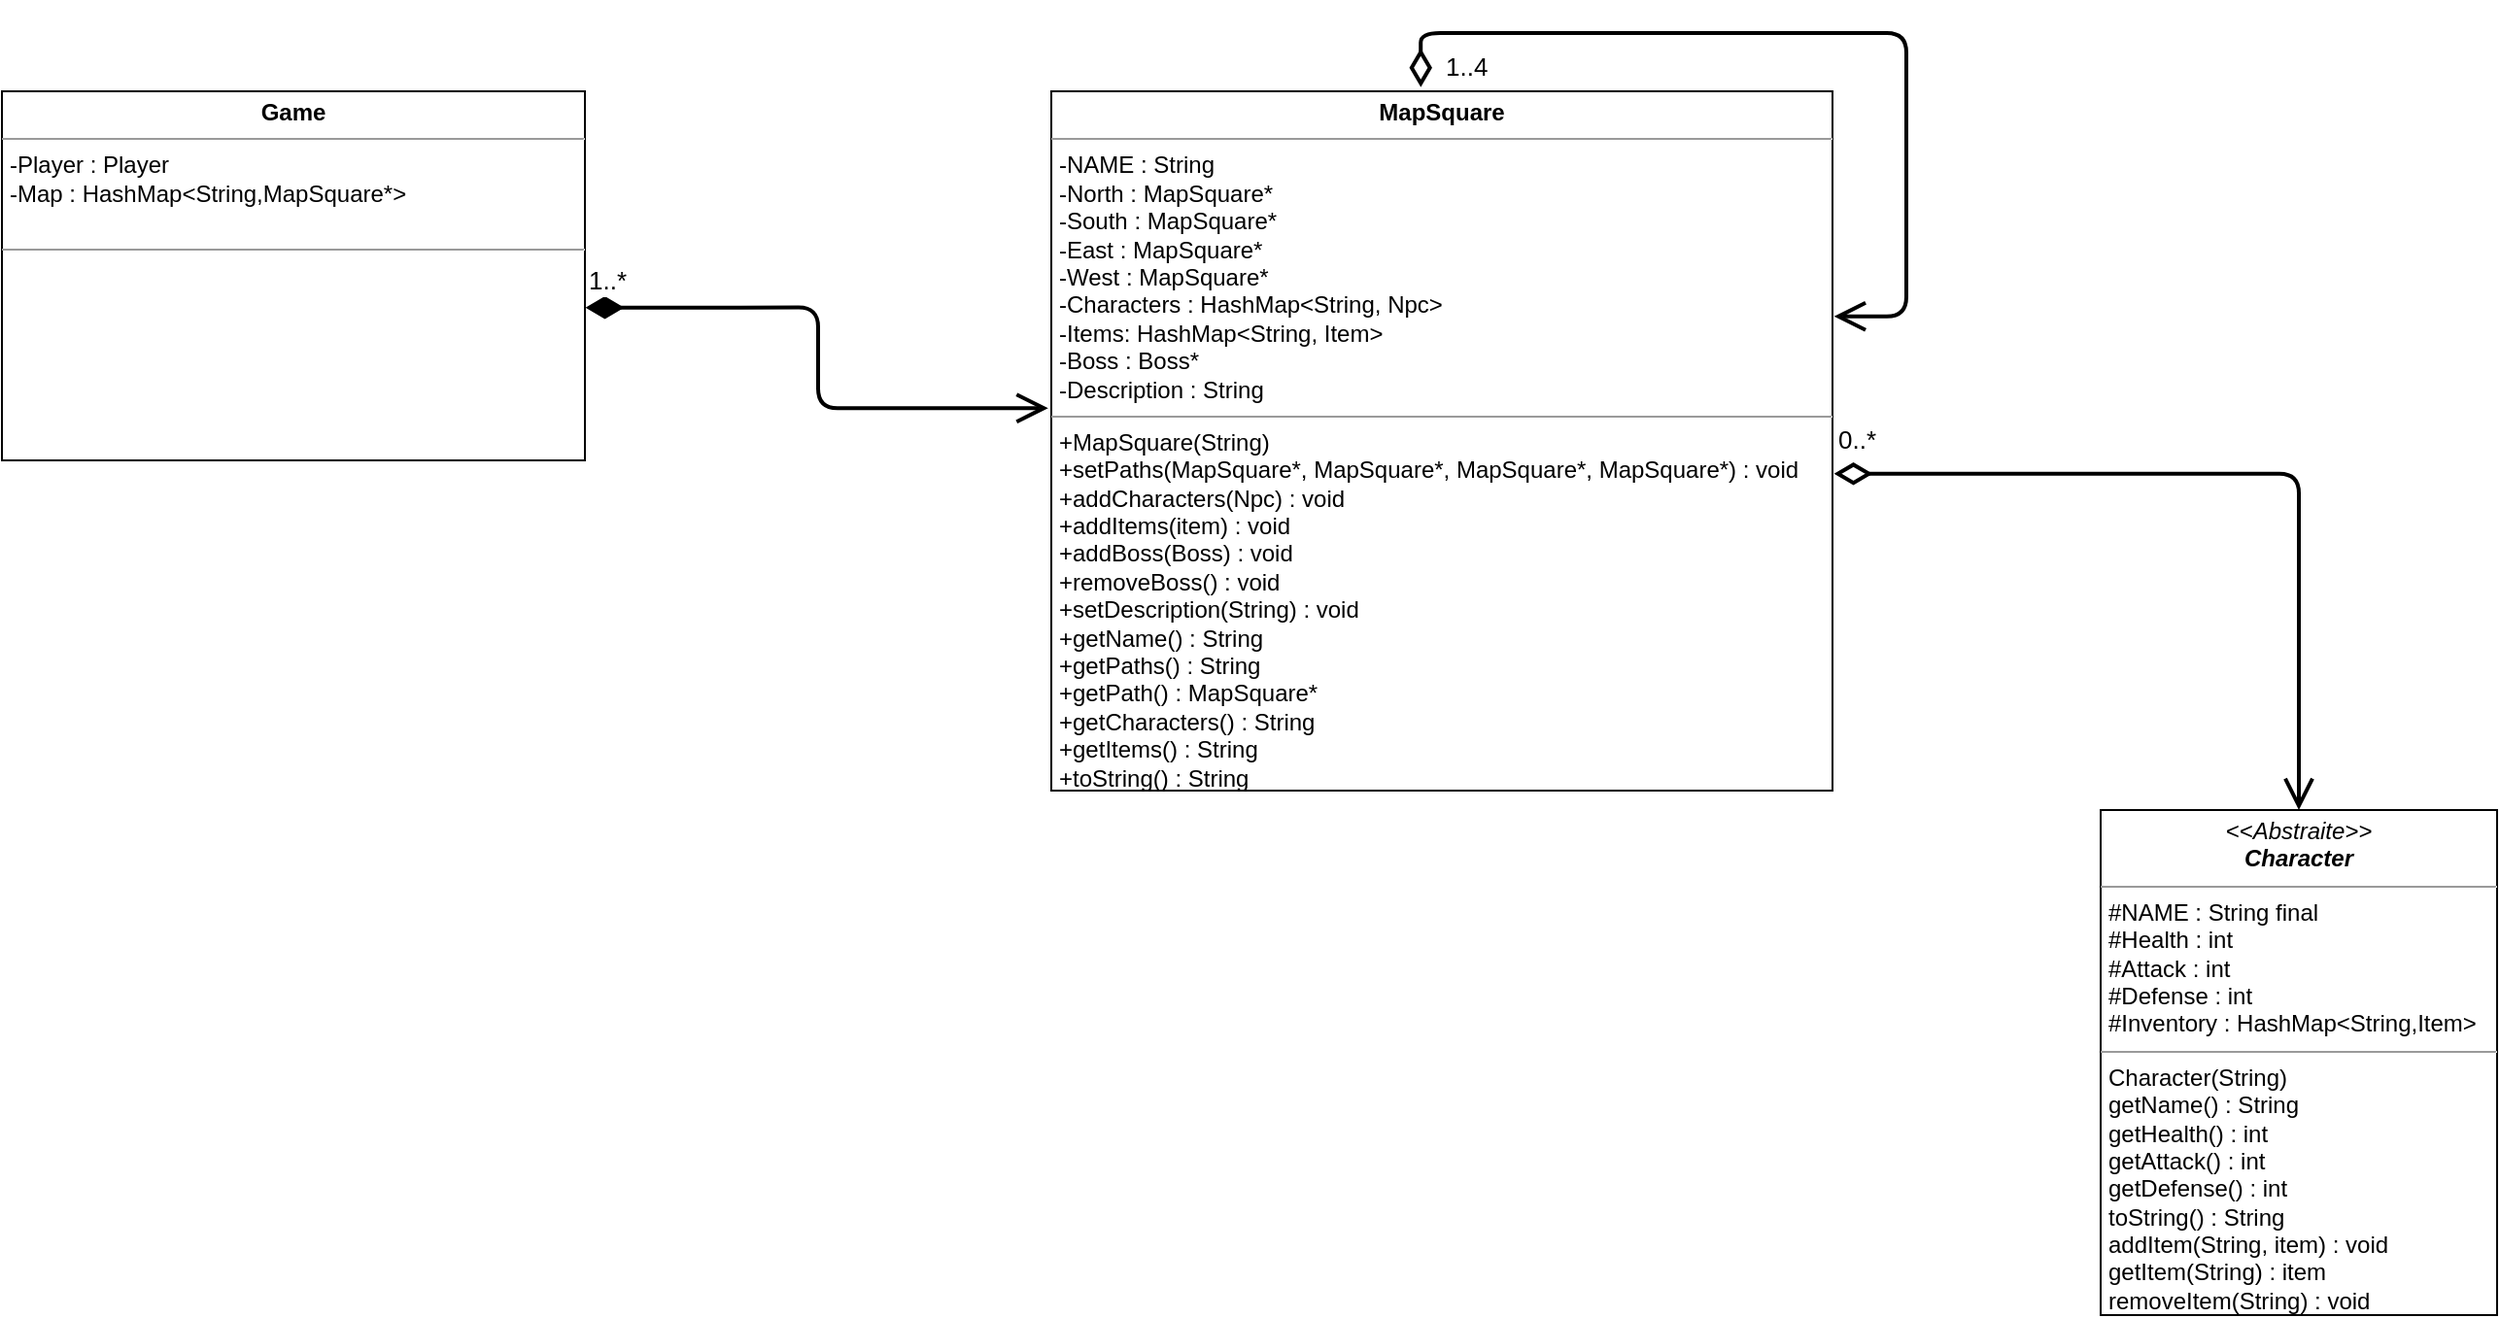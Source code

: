 <mxfile version="13.9.9" type="device"><diagram id="C5RBs43oDa-KdzZeNtuy" name="Page-1"><mxGraphModel dx="2062" dy="1122" grid="1" gridSize="10" guides="1" tooltips="1" connect="1" arrows="1" fold="1" page="1" pageScale="1" pageWidth="3300" pageHeight="2339" math="0" shadow="0"><root><mxCell id="WIyWlLk6GJQsqaUBKTNV-0"/><mxCell id="WIyWlLk6GJQsqaUBKTNV-1" parent="WIyWlLk6GJQsqaUBKTNV-0"/><mxCell id="A6Jz4D9bWlChs_IORpMq-13" value="&lt;p style=&quot;margin: 0px ; margin-top: 4px ; text-align: center&quot;&gt;&lt;i&gt;&amp;lt;&amp;lt;Abstraite&amp;gt;&amp;gt;&lt;/i&gt;&lt;br&gt;&lt;b&gt;&lt;i&gt;Character&lt;/i&gt;&lt;/b&gt;&lt;/p&gt;&lt;hr size=&quot;1&quot;&gt;&lt;p style=&quot;margin: 0px ; margin-left: 4px&quot;&gt;#NAME : String final&amp;nbsp;&lt;/p&gt;&lt;p style=&quot;margin: 0px ; margin-left: 4px&quot;&gt;#Health : int&lt;br&gt;#Attack : int&lt;/p&gt;&lt;p style=&quot;margin: 0px ; margin-left: 4px&quot;&gt;#Defense : int&lt;/p&gt;&lt;p style=&quot;margin: 0px ; margin-left: 4px&quot;&gt;#Inventory : HashMap&amp;lt;String,Item&amp;gt;&lt;/p&gt;&lt;hr size=&quot;1&quot;&gt;&lt;p style=&quot;margin: 0px ; margin-left: 4px&quot;&gt;Character(String)&lt;br&gt;getName() : String&lt;/p&gt;&lt;p style=&quot;margin: 0px ; margin-left: 4px&quot;&gt;getHealth() : int&lt;/p&gt;&lt;p style=&quot;margin: 0px ; margin-left: 4px&quot;&gt;getAttack() : int&lt;/p&gt;&lt;p style=&quot;margin: 0px ; margin-left: 4px&quot;&gt;getDefense() : int&lt;/p&gt;&lt;p style=&quot;margin: 0px ; margin-left: 4px&quot;&gt;toString() : String&lt;/p&gt;&lt;p style=&quot;margin: 0px ; margin-left: 4px&quot;&gt;addItem(String, item) : void&lt;/p&gt;&lt;p style=&quot;margin: 0px ; margin-left: 4px&quot;&gt;getItem(String) : item&lt;/p&gt;&lt;p style=&quot;margin: 0px ; margin-left: 4px&quot;&gt;removeItem(String) : void&lt;/p&gt;" style="verticalAlign=top;align=left;overflow=fill;fontSize=12;fontFamily=Helvetica;html=1;" parent="WIyWlLk6GJQsqaUBKTNV-1" vertex="1"><mxGeometry x="1390" y="500" width="204" height="260" as="geometry"/></mxCell><mxCell id="A6Jz4D9bWlChs_IORpMq-14" value="&lt;p style=&quot;margin: 0px ; margin-top: 4px ; text-align: center&quot;&gt;&lt;b&gt;MapSquare&lt;/b&gt;&lt;/p&gt;&lt;hr size=&quot;1&quot;&gt;&lt;p style=&quot;margin: 0px ; margin-left: 4px&quot;&gt;-NAME : String&lt;/p&gt;&lt;p style=&quot;margin: 0px ; margin-left: 4px&quot;&gt;-North : MapSquare*&lt;/p&gt;&lt;p style=&quot;margin: 0px ; margin-left: 4px&quot;&gt;-South : MapSquare*&lt;/p&gt;&lt;p style=&quot;margin: 0px ; margin-left: 4px&quot;&gt;-East : MapSquare*&lt;/p&gt;&lt;p style=&quot;margin: 0px ; margin-left: 4px&quot;&gt;-West : MapSquare*&lt;/p&gt;&lt;p style=&quot;margin: 0px ; margin-left: 4px&quot;&gt;-Characters : HashMap&amp;lt;String, Npc&amp;gt;&lt;/p&gt;&lt;p style=&quot;margin: 0px ; margin-left: 4px&quot;&gt;-Items: HashMap&amp;lt;String, Item&amp;gt;&lt;/p&gt;&lt;p style=&quot;margin: 0px ; margin-left: 4px&quot;&gt;-Boss : Boss*&lt;/p&gt;&lt;p style=&quot;margin: 0px ; margin-left: 4px&quot;&gt;-Description : String&lt;/p&gt;&lt;hr size=&quot;1&quot;&gt;&lt;p style=&quot;margin: 0px ; margin-left: 4px&quot;&gt;+MapSquare(String)&lt;/p&gt;&lt;p style=&quot;margin: 0px ; margin-left: 4px&quot;&gt;+setPaths(MapSquare*, MapSquare*, MapSquare*, MapSquare*) : void&lt;/p&gt;&lt;p style=&quot;margin: 0px ; margin-left: 4px&quot;&gt;+addCharacters(Npc) : void&lt;/p&gt;&lt;p style=&quot;margin: 0px ; margin-left: 4px&quot;&gt;+addItems(item) : void&lt;/p&gt;&lt;p style=&quot;margin: 0px ; margin-left: 4px&quot;&gt;+addBoss(Boss) : void&lt;/p&gt;&lt;p style=&quot;margin: 0px ; margin-left: 4px&quot;&gt;+removeBoss() : void&lt;/p&gt;&lt;p style=&quot;margin: 0px ; margin-left: 4px&quot;&gt;+setDescription(String) : void&lt;/p&gt;&lt;p style=&quot;margin: 0px ; margin-left: 4px&quot;&gt;+getName() : String&lt;/p&gt;&lt;p style=&quot;margin: 0px ; margin-left: 4px&quot;&gt;+getPaths() : String&lt;/p&gt;&lt;p style=&quot;margin: 0px ; margin-left: 4px&quot;&gt;+getPath() : MapSquare*&lt;/p&gt;&lt;p style=&quot;margin: 0px ; margin-left: 4px&quot;&gt;+getCharacters() : String&lt;/p&gt;&lt;p style=&quot;margin: 0px ; margin-left: 4px&quot;&gt;+getItems() : String&lt;/p&gt;&lt;p style=&quot;margin: 0px ; margin-left: 4px&quot;&gt;+toString() : String&lt;/p&gt;&lt;p style=&quot;margin: 0px ; margin-left: 4px&quot;&gt;&lt;br&gt;&lt;/p&gt;&lt;p style=&quot;margin: 0px ; margin-left: 4px&quot;&gt;&lt;br&gt;&lt;/p&gt;" style="verticalAlign=top;align=left;overflow=fill;fontSize=12;fontFamily=Helvetica;html=1;" parent="WIyWlLk6GJQsqaUBKTNV-1" vertex="1"><mxGeometry x="850" y="130" width="402" height="360" as="geometry"/></mxCell><mxCell id="A6Jz4D9bWlChs_IORpMq-15" value="&lt;font style=&quot;font-size: 13px;&quot;&gt;0..*&lt;/font&gt;" style="endArrow=open;html=1;endSize=12;startArrow=diamondThin;startSize=14;startFill=0;edgeStyle=orthogonalEdgeStyle;align=left;verticalAlign=bottom;entryX=0.5;entryY=0;entryDx=0;entryDy=0;exitX=1.002;exitY=0.547;exitDx=0;exitDy=0;exitPerimeter=0;strokeWidth=2;fontSize=13;" parent="WIyWlLk6GJQsqaUBKTNV-1" source="A6Jz4D9bWlChs_IORpMq-14" target="A6Jz4D9bWlChs_IORpMq-13" edge="1"><mxGeometry x="-1" y="7" relative="1" as="geometry"><mxPoint x="1300" y="300" as="sourcePoint"/><mxPoint x="1492" y="360" as="targetPoint"/><Array as="points"><mxPoint x="1492" y="327"/></Array><mxPoint as="offset"/></mxGeometry></mxCell><mxCell id="A6Jz4D9bWlChs_IORpMq-17" value="1..4" style="endArrow=open;html=1;endSize=12;startArrow=diamondThin;startSize=14;startFill=0;edgeStyle=orthogonalEdgeStyle;align=left;verticalAlign=bottom;strokeWidth=2;exitX=0.473;exitY=-0.006;exitDx=0;exitDy=0;exitPerimeter=0;entryX=1.002;entryY=0.322;entryDx=0;entryDy=0;entryPerimeter=0;fontSize=13;" parent="WIyWlLk6GJQsqaUBKTNV-1" source="A6Jz4D9bWlChs_IORpMq-14" target="A6Jz4D9bWlChs_IORpMq-14" edge="1"><mxGeometry x="-1" y="-11" relative="1" as="geometry"><mxPoint x="1040" y="60" as="sourcePoint"/><mxPoint x="1330" y="60" as="targetPoint"/><Array as="points"><mxPoint x="1040" y="100"/><mxPoint x="1290" y="100"/><mxPoint x="1290" y="246"/></Array><mxPoint as="offset"/></mxGeometry></mxCell><mxCell id="A6Jz4D9bWlChs_IORpMq-18" value="&lt;p style=&quot;margin: 0px ; margin-top: 4px ; text-align: center&quot;&gt;&lt;b&gt;Game&lt;/b&gt;&lt;/p&gt;&lt;hr size=&quot;1&quot;&gt;&lt;p style=&quot;margin: 0px ; margin-left: 4px&quot;&gt;-Player : Player&lt;/p&gt;&lt;p style=&quot;margin: 0px ; margin-left: 4px&quot;&gt;-Map : HashMap&amp;lt;String,MapSquare*&amp;gt;&lt;/p&gt;&lt;p style=&quot;margin: 0px ; margin-left: 4px&quot;&gt;&lt;br&gt;&lt;/p&gt;&lt;hr size=&quot;1&quot;&gt;&lt;p style=&quot;margin: 0px ; margin-left: 4px&quot;&gt;&lt;br&gt;&lt;/p&gt;" style="verticalAlign=top;align=left;overflow=fill;fontSize=12;fontFamily=Helvetica;html=1;" parent="WIyWlLk6GJQsqaUBKTNV-1" vertex="1"><mxGeometry x="310" y="130" width="300" height="190" as="geometry"/></mxCell><mxCell id="A6Jz4D9bWlChs_IORpMq-20" value="1..*" style="endArrow=open;html=1;endSize=12;startArrow=diamondThin;startSize=14;startFill=1;edgeStyle=orthogonalEdgeStyle;align=left;verticalAlign=bottom;strokeWidth=2;fontSize=13;exitX=1.001;exitY=0.586;exitDx=0;exitDy=0;exitPerimeter=0;entryX=-0.004;entryY=0.453;entryDx=0;entryDy=0;entryPerimeter=0;" parent="WIyWlLk6GJQsqaUBKTNV-1" source="A6Jz4D9bWlChs_IORpMq-18" target="A6Jz4D9bWlChs_IORpMq-14" edge="1"><mxGeometry x="-1" y="3" relative="1" as="geometry"><mxPoint x="640" y="240" as="sourcePoint"/><mxPoint x="830" y="293" as="targetPoint"/></mxGeometry></mxCell></root></mxGraphModel></diagram></mxfile>
